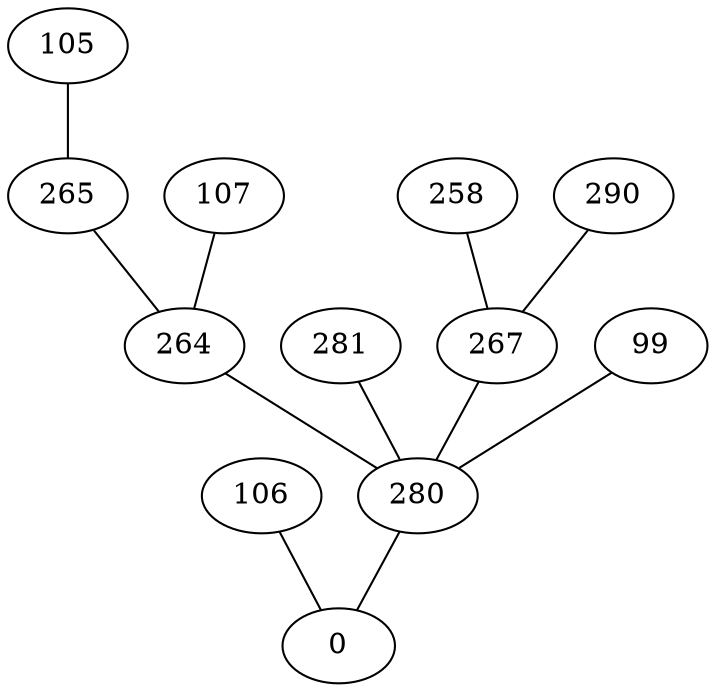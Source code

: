 strict graph {
	280 -- 0;
	106 -- 0;
	264 -- 280;
	265 -- 264;
	281 -- 280;
	107 -- 264;
	105 -- 265;
	267 -- 280;
	99 -- 280;
	258 -- 267;
	290 -- 267;
}
